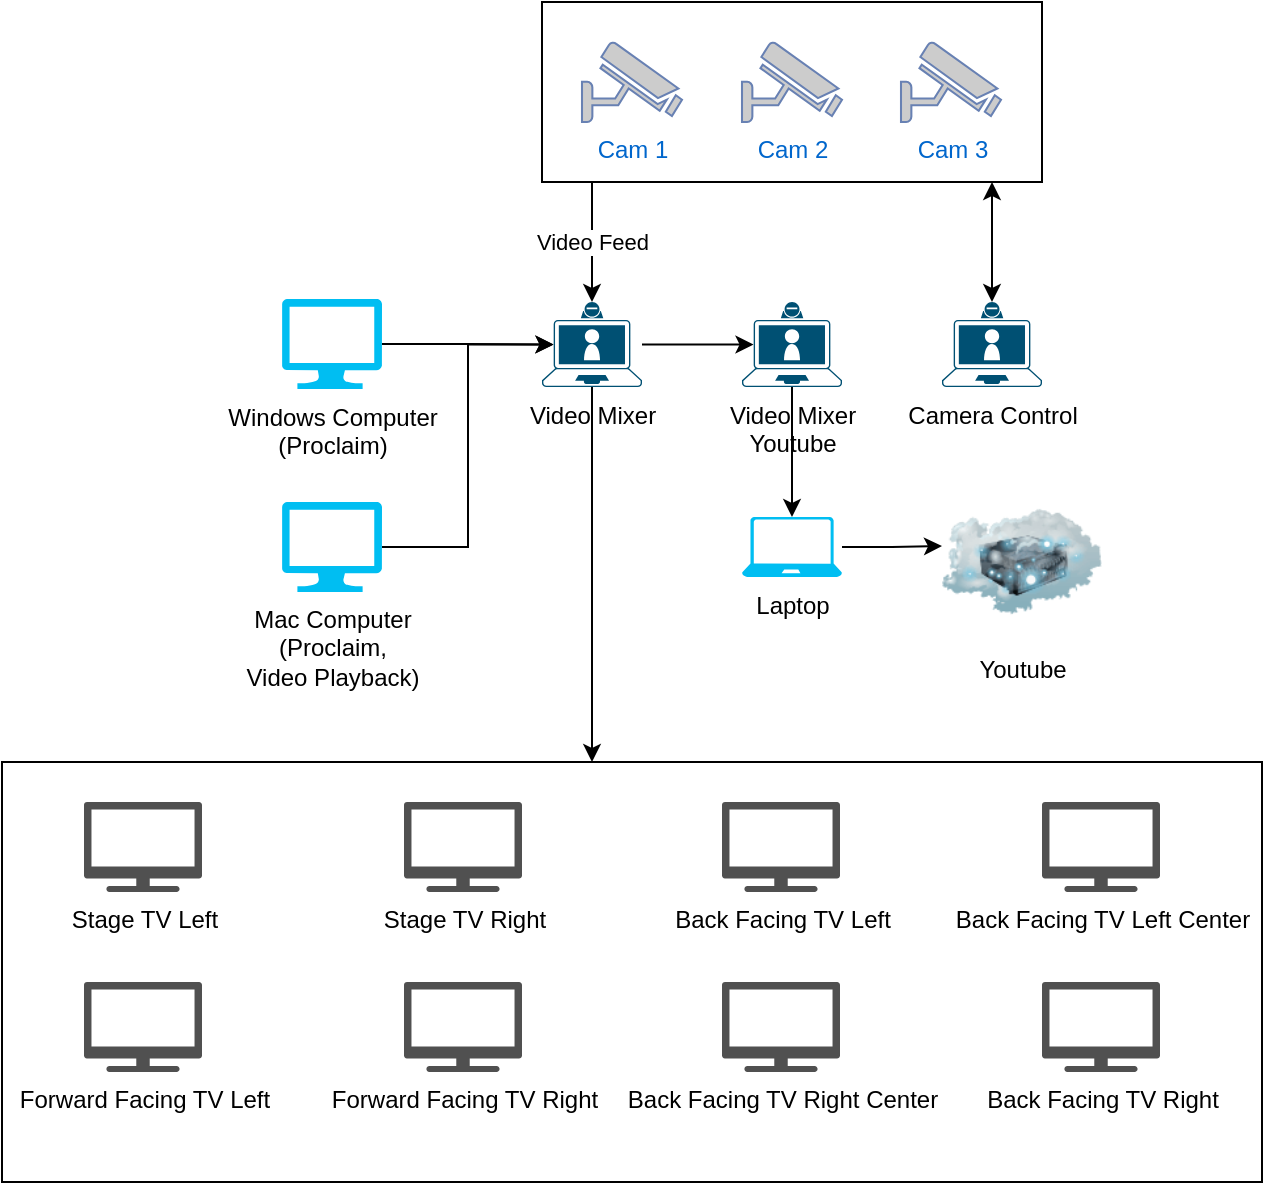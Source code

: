 <mxfile version="20.2.1" type="github" pages="2">
  <diagram id="faIrLtFxFYgLZPx48rNc" name="Current Setup Video">
    <mxGraphModel dx="1306" dy="708" grid="1" gridSize="10" guides="1" tooltips="1" connect="1" arrows="1" fold="1" page="1" pageScale="1" pageWidth="850" pageHeight="1100" math="0" shadow="0">
      <root>
        <mxCell id="0" />
        <mxCell id="1" parent="0" />
        <mxCell id="9TAmfzt4obrFSpWo4Kf9-38" style="edgeStyle=elbowEdgeStyle;rounded=0;orthogonalLoop=1;jettySize=auto;html=1;entryX=0.115;entryY=0.5;entryDx=0;entryDy=0;entryPerimeter=0;startArrow=none;startFill=0;" edge="1" parent="1" source="9TAmfzt4obrFSpWo4Kf9-1" target="9TAmfzt4obrFSpWo4Kf9-3">
          <mxGeometry relative="1" as="geometry" />
        </mxCell>
        <mxCell id="9TAmfzt4obrFSpWo4Kf9-1" value="Windows Computer&lt;br&gt;(Proclaim)" style="verticalLabelPosition=bottom;html=1;verticalAlign=top;align=center;strokeColor=none;fillColor=#00BEF2;shape=mxgraph.azure.computer;pointerEvents=1;" vertex="1" parent="1">
          <mxGeometry x="160" y="178.5" width="50" height="45" as="geometry" />
        </mxCell>
        <mxCell id="9TAmfzt4obrFSpWo4Kf9-39" style="edgeStyle=elbowEdgeStyle;rounded=0;orthogonalLoop=1;jettySize=auto;html=1;entryX=0.115;entryY=0.5;entryDx=0;entryDy=0;entryPerimeter=0;startArrow=none;startFill=0;" edge="1" parent="1" source="9TAmfzt4obrFSpWo4Kf9-2" target="9TAmfzt4obrFSpWo4Kf9-3">
          <mxGeometry relative="1" as="geometry" />
        </mxCell>
        <mxCell id="9TAmfzt4obrFSpWo4Kf9-2" value="Mac Computer&lt;br&gt;(Proclaim,&lt;br&gt;Video Playback)" style="verticalLabelPosition=bottom;html=1;verticalAlign=top;align=center;strokeColor=none;fillColor=#00BEF2;shape=mxgraph.azure.computer;pointerEvents=1;" vertex="1" parent="1">
          <mxGeometry x="160" y="280" width="50" height="45" as="geometry" />
        </mxCell>
        <mxCell id="9TAmfzt4obrFSpWo4Kf9-34" style="edgeStyle=elbowEdgeStyle;rounded=0;orthogonalLoop=1;jettySize=auto;html=1;entryX=0.115;entryY=0.5;entryDx=0;entryDy=0;entryPerimeter=0;startArrow=none;startFill=0;" edge="1" parent="1" source="9TAmfzt4obrFSpWo4Kf9-3" target="9TAmfzt4obrFSpWo4Kf9-15">
          <mxGeometry relative="1" as="geometry" />
        </mxCell>
        <mxCell id="9TAmfzt4obrFSpWo4Kf9-41" style="edgeStyle=elbowEdgeStyle;rounded=0;orthogonalLoop=1;jettySize=auto;html=1;startArrow=none;startFill=0;" edge="1" parent="1" source="9TAmfzt4obrFSpWo4Kf9-3" target="9TAmfzt4obrFSpWo4Kf9-35">
          <mxGeometry relative="1" as="geometry" />
        </mxCell>
        <mxCell id="9TAmfzt4obrFSpWo4Kf9-3" value="Video Mixer" style="points=[[0.13,0.225,0],[0.5,0,0],[0.87,0.225,0],[0.885,0.5,0],[0.985,0.99,0],[0.5,1,0],[0.015,0.99,0],[0.115,0.5,0]];verticalLabelPosition=bottom;sketch=0;html=1;verticalAlign=top;aspect=fixed;align=center;pointerEvents=1;shape=mxgraph.cisco19.laptop_video_client;fillColor=#005073;strokeColor=none;" vertex="1" parent="1">
          <mxGeometry x="290" y="180" width="50" height="42.5" as="geometry" />
        </mxCell>
        <mxCell id="9TAmfzt4obrFSpWo4Kf9-40" style="edgeStyle=elbowEdgeStyle;rounded=0;orthogonalLoop=1;jettySize=auto;html=1;entryX=0.5;entryY=0;entryDx=0;entryDy=0;entryPerimeter=0;startArrow=none;startFill=0;" edge="1" parent="1" source="9TAmfzt4obrFSpWo4Kf9-15" target="9TAmfzt4obrFSpWo4Kf9-18">
          <mxGeometry relative="1" as="geometry" />
        </mxCell>
        <mxCell id="9TAmfzt4obrFSpWo4Kf9-15" value="Video Mixer&lt;br&gt;Youtube" style="points=[[0.13,0.225,0],[0.5,0,0],[0.87,0.225,0],[0.885,0.5,0],[0.985,0.99,0],[0.5,1,0],[0.015,0.99,0],[0.115,0.5,0]];verticalLabelPosition=bottom;sketch=0;html=1;verticalAlign=top;aspect=fixed;align=center;pointerEvents=1;shape=mxgraph.cisco19.laptop_video_client;fillColor=#005073;strokeColor=none;" vertex="1" parent="1">
          <mxGeometry x="390" y="180" width="50" height="42.5" as="geometry" />
        </mxCell>
        <mxCell id="9TAmfzt4obrFSpWo4Kf9-16" value="Youtube" style="image;html=1;image=img/lib/clip_art/networking/Cloud_Server_128x128.png" vertex="1" parent="1">
          <mxGeometry x="490" y="270" width="80" height="80" as="geometry" />
        </mxCell>
        <mxCell id="9TAmfzt4obrFSpWo4Kf9-17" value="Camera Control" style="points=[[0.13,0.225,0],[0.5,0,0],[0.87,0.225,0],[0.885,0.5,0],[0.985,0.99,0],[0.5,1,0],[0.015,0.99,0],[0.115,0.5,0]];verticalLabelPosition=bottom;sketch=0;html=1;verticalAlign=top;aspect=fixed;align=center;pointerEvents=1;shape=mxgraph.cisco19.laptop_video_client;fillColor=#005073;strokeColor=none;" vertex="1" parent="1">
          <mxGeometry x="490" y="180" width="50" height="42.5" as="geometry" />
        </mxCell>
        <mxCell id="9TAmfzt4obrFSpWo4Kf9-42" style="edgeStyle=elbowEdgeStyle;rounded=0;orthogonalLoop=1;jettySize=auto;html=1;entryX=0;entryY=0.4;entryDx=0;entryDy=0;entryPerimeter=0;startArrow=none;startFill=0;" edge="1" parent="1" source="9TAmfzt4obrFSpWo4Kf9-18" target="9TAmfzt4obrFSpWo4Kf9-16">
          <mxGeometry relative="1" as="geometry" />
        </mxCell>
        <mxCell id="9TAmfzt4obrFSpWo4Kf9-18" value="Laptop" style="verticalLabelPosition=bottom;html=1;verticalAlign=top;align=center;strokeColor=none;fillColor=#00BEF2;shape=mxgraph.azure.laptop;pointerEvents=1;" vertex="1" parent="1">
          <mxGeometry x="390" y="287.5" width="50" height="30" as="geometry" />
        </mxCell>
        <mxCell id="9TAmfzt4obrFSpWo4Kf9-24" value="" style="group" vertex="1" connectable="0" parent="1">
          <mxGeometry x="290" y="30" width="250" height="90" as="geometry" />
        </mxCell>
        <mxCell id="9TAmfzt4obrFSpWo4Kf9-21" value="" style="rounded=0;whiteSpace=wrap;html=1;align=left;" vertex="1" parent="9TAmfzt4obrFSpWo4Kf9-24">
          <mxGeometry width="250" height="90" as="geometry" />
        </mxCell>
        <mxCell id="9TAmfzt4obrFSpWo4Kf9-23" value="" style="group" vertex="1" connectable="0" parent="9TAmfzt4obrFSpWo4Kf9-24">
          <mxGeometry x="20" y="20" width="209.5" height="40" as="geometry" />
        </mxCell>
        <mxCell id="9TAmfzt4obrFSpWo4Kf9-4" value="Cam 1" style="fontColor=#0066CC;verticalAlign=top;verticalLabelPosition=bottom;labelPosition=center;align=center;html=1;outlineConnect=0;fillColor=#CCCCCC;strokeColor=#6881B3;gradientColor=none;gradientDirection=north;strokeWidth=2;shape=mxgraph.networks.security_camera;" vertex="1" parent="9TAmfzt4obrFSpWo4Kf9-23">
          <mxGeometry width="50" height="40" as="geometry" />
        </mxCell>
        <mxCell id="9TAmfzt4obrFSpWo4Kf9-5" value="Cam 2" style="fontColor=#0066CC;verticalAlign=top;verticalLabelPosition=bottom;labelPosition=center;align=center;html=1;outlineConnect=0;fillColor=#CCCCCC;strokeColor=#6881B3;gradientColor=none;gradientDirection=north;strokeWidth=2;shape=mxgraph.networks.security_camera;" vertex="1" parent="9TAmfzt4obrFSpWo4Kf9-23">
          <mxGeometry x="80" width="50" height="40" as="geometry" />
        </mxCell>
        <mxCell id="9TAmfzt4obrFSpWo4Kf9-6" value="Cam 3&lt;br&gt;" style="fontColor=#0066CC;verticalAlign=top;verticalLabelPosition=bottom;labelPosition=center;align=center;html=1;outlineConnect=0;fillColor=#CCCCCC;strokeColor=#6881B3;gradientColor=none;gradientDirection=north;strokeWidth=2;shape=mxgraph.networks.security_camera;" vertex="1" parent="9TAmfzt4obrFSpWo4Kf9-23">
          <mxGeometry x="159.5" width="50" height="40" as="geometry" />
        </mxCell>
        <mxCell id="9TAmfzt4obrFSpWo4Kf9-31" value="Video Feed" style="edgeStyle=elbowEdgeStyle;rounded=0;orthogonalLoop=1;jettySize=auto;html=1;startArrow=none;startFill=0;entryX=0.5;entryY=0;entryDx=0;entryDy=0;entryPerimeter=0;" edge="1" parent="1" source="9TAmfzt4obrFSpWo4Kf9-21" target="9TAmfzt4obrFSpWo4Kf9-3">
          <mxGeometry relative="1" as="geometry" />
        </mxCell>
        <mxCell id="9TAmfzt4obrFSpWo4Kf9-33" style="edgeStyle=elbowEdgeStyle;rounded=0;orthogonalLoop=1;jettySize=auto;html=1;startArrow=classic;startFill=1;entryX=0.5;entryY=0;entryDx=0;entryDy=0;entryPerimeter=0;" edge="1" parent="1" source="9TAmfzt4obrFSpWo4Kf9-21" target="9TAmfzt4obrFSpWo4Kf9-17">
          <mxGeometry relative="1" as="geometry" />
        </mxCell>
        <mxCell id="9TAmfzt4obrFSpWo4Kf9-37" value="" style="group" vertex="1" connectable="0" parent="1">
          <mxGeometry x="20" y="410" width="630" height="210" as="geometry" />
        </mxCell>
        <mxCell id="9TAmfzt4obrFSpWo4Kf9-35" value="" style="rounded=0;whiteSpace=wrap;html=1;" vertex="1" parent="9TAmfzt4obrFSpWo4Kf9-37">
          <mxGeometry width="630" height="210" as="geometry" />
        </mxCell>
        <mxCell id="9TAmfzt4obrFSpWo4Kf9-7" value="Stage TV Left&lt;span style=&quot;color: rgba(0, 0, 0, 0); font-family: monospace; font-size: 0px; text-align: start;&quot;&gt;%3CmxGraphModel%3E%3Croot%3E%3CmxCell%20id%3D%220%22%2F%3E%3CmxCell%20id%3D%221%22%20parent%3D%220%22%2F%3E%3CmxCell%20id%3D%222%22%20value%3D%22Cam%201%22%20style%3D%22fontColor%3D%230066CC%3BverticalAlign%3Dtop%3BverticalLabelPosition%3Dbottom%3BlabelPosition%3Dcenter%3Balign%3Dcenter%3Bhtml%3D1%3BoutlineConnect%3D0%3BfillColor%3D%23CCCCCC%3BstrokeColor%3D%236881B3%3BgradientColor%3Dnone%3BgradientDirection%3Dnorth%3BstrokeWidth%3D2%3Bshape%3Dmxgraph.networks.security_camera%3B%22%20vertex%3D%221%22%20parent%3D%221%22%3E%3CmxGeometry%20x%3D%22260%22%20y%3D%2232.5%22%20width%3D%2250%22%20height%3D%2240%22%20as%3D%22geometry%22%2F%3E%3C%2FmxCell%3E%3C%2Froot%3E%3C%2FmxGraphModel%3E&lt;/span&gt;" style="sketch=0;pointerEvents=1;shadow=0;dashed=0;html=1;strokeColor=none;fillColor=#505050;labelPosition=center;verticalLabelPosition=bottom;verticalAlign=top;outlineConnect=0;align=center;shape=mxgraph.office.devices.tv;" vertex="1" parent="9TAmfzt4obrFSpWo4Kf9-37">
          <mxGeometry x="41" y="20" width="59" height="45" as="geometry" />
        </mxCell>
        <mxCell id="9TAmfzt4obrFSpWo4Kf9-8" value="Stage TV Right" style="sketch=0;pointerEvents=1;shadow=0;dashed=0;html=1;strokeColor=none;fillColor=#505050;labelPosition=center;verticalLabelPosition=bottom;verticalAlign=top;outlineConnect=0;align=center;shape=mxgraph.office.devices.tv;" vertex="1" parent="9TAmfzt4obrFSpWo4Kf9-37">
          <mxGeometry x="201" y="20" width="59" height="45" as="geometry" />
        </mxCell>
        <mxCell id="9TAmfzt4obrFSpWo4Kf9-9" value="Forward Facing TV Left" style="sketch=0;pointerEvents=1;shadow=0;dashed=0;html=1;strokeColor=none;fillColor=#505050;labelPosition=center;verticalLabelPosition=bottom;verticalAlign=top;outlineConnect=0;align=center;shape=mxgraph.office.devices.tv;" vertex="1" parent="9TAmfzt4obrFSpWo4Kf9-37">
          <mxGeometry x="41" y="110" width="59" height="45" as="geometry" />
        </mxCell>
        <mxCell id="9TAmfzt4obrFSpWo4Kf9-10" value="Forward Facing TV Right" style="sketch=0;pointerEvents=1;shadow=0;dashed=0;html=1;strokeColor=none;fillColor=#505050;labelPosition=center;verticalLabelPosition=bottom;verticalAlign=top;outlineConnect=0;align=center;shape=mxgraph.office.devices.tv;" vertex="1" parent="9TAmfzt4obrFSpWo4Kf9-37">
          <mxGeometry x="201" y="110" width="59" height="45" as="geometry" />
        </mxCell>
        <mxCell id="9TAmfzt4obrFSpWo4Kf9-11" value="Back Facing TV Left" style="sketch=0;pointerEvents=1;shadow=0;dashed=0;html=1;strokeColor=none;fillColor=#505050;labelPosition=center;verticalLabelPosition=bottom;verticalAlign=top;outlineConnect=0;align=center;shape=mxgraph.office.devices.tv;" vertex="1" parent="9TAmfzt4obrFSpWo4Kf9-37">
          <mxGeometry x="360" y="20" width="59" height="45" as="geometry" />
        </mxCell>
        <mxCell id="9TAmfzt4obrFSpWo4Kf9-12" value="Back Facing TV Left Center" style="sketch=0;pointerEvents=1;shadow=0;dashed=0;html=1;strokeColor=none;fillColor=#505050;labelPosition=center;verticalLabelPosition=bottom;verticalAlign=top;outlineConnect=0;align=center;shape=mxgraph.office.devices.tv;" vertex="1" parent="9TAmfzt4obrFSpWo4Kf9-37">
          <mxGeometry x="520" y="20" width="59" height="45" as="geometry" />
        </mxCell>
        <mxCell id="9TAmfzt4obrFSpWo4Kf9-13" value="Back Facing TV Right Center" style="sketch=0;pointerEvents=1;shadow=0;dashed=0;html=1;strokeColor=none;fillColor=#505050;labelPosition=center;verticalLabelPosition=bottom;verticalAlign=top;outlineConnect=0;align=center;shape=mxgraph.office.devices.tv;" vertex="1" parent="9TAmfzt4obrFSpWo4Kf9-37">
          <mxGeometry x="360" y="110" width="59" height="45" as="geometry" />
        </mxCell>
        <mxCell id="9TAmfzt4obrFSpWo4Kf9-14" value="Back Facing TV Right" style="sketch=0;pointerEvents=1;shadow=0;dashed=0;html=1;strokeColor=none;fillColor=#505050;labelPosition=center;verticalLabelPosition=bottom;verticalAlign=top;outlineConnect=0;align=center;shape=mxgraph.office.devices.tv;" vertex="1" parent="9TAmfzt4obrFSpWo4Kf9-37">
          <mxGeometry x="520" y="110" width="59" height="45" as="geometry" />
        </mxCell>
        <mxCell id="9TAmfzt4obrFSpWo4Kf9-36" style="edgeStyle=elbowEdgeStyle;rounded=0;orthogonalLoop=1;jettySize=auto;html=1;exitX=1;exitY=0.5;exitDx=0;exitDy=0;startArrow=none;startFill=0;" edge="1" parent="9TAmfzt4obrFSpWo4Kf9-37" source="9TAmfzt4obrFSpWo4Kf9-35" target="9TAmfzt4obrFSpWo4Kf9-35">
          <mxGeometry relative="1" as="geometry" />
        </mxCell>
      </root>
    </mxGraphModel>
  </diagram>
  <diagram id="_OfEYvZq7GQqT5NkZOMs" name="Proposed Solution">
    <mxGraphModel dx="1306" dy="708" grid="1" gridSize="10" guides="1" tooltips="1" connect="1" arrows="1" fold="1" page="1" pageScale="1" pageWidth="850" pageHeight="1100" math="0" shadow="0">
      <root>
        <mxCell id="0" />
        <mxCell id="1" parent="0" />
        <mxCell id="sKzG9t90EDunLjr1EjKl-1" style="edgeStyle=elbowEdgeStyle;rounded=0;orthogonalLoop=1;jettySize=auto;html=1;entryX=0.115;entryY=0.5;entryDx=0;entryDy=0;entryPerimeter=0;startArrow=none;startFill=0;" edge="1" parent="1" source="sKzG9t90EDunLjr1EjKl-2" target="sKzG9t90EDunLjr1EjKl-7">
          <mxGeometry relative="1" as="geometry" />
        </mxCell>
        <mxCell id="sKzG9t90EDunLjr1EjKl-43" value="Lyrics Only" style="edgeStyle=elbowEdgeStyle;rounded=0;orthogonalLoop=1;jettySize=auto;html=1;entryX=0.5;entryY=0;entryDx=0;entryDy=0;startArrow=none;startFill=0;dashed=1;" edge="1" parent="1" source="sKzG9t90EDunLjr1EjKl-2" target="sKzG9t90EDunLjr1EjKl-40">
          <mxGeometry relative="1" as="geometry">
            <Array as="points">
              <mxPoint x="70" y="320" />
            </Array>
          </mxGeometry>
        </mxCell>
        <mxCell id="sKzG9t90EDunLjr1EjKl-2" value="Windows Computer&lt;br&gt;(Proclaim)" style="verticalLabelPosition=bottom;html=1;verticalAlign=top;align=center;strokeColor=none;fillColor=#00BEF2;shape=mxgraph.azure.computer;pointerEvents=1;" vertex="1" parent="1">
          <mxGeometry x="160" y="178.5" width="50" height="45" as="geometry" />
        </mxCell>
        <mxCell id="sKzG9t90EDunLjr1EjKl-3" style="edgeStyle=elbowEdgeStyle;rounded=0;orthogonalLoop=1;jettySize=auto;html=1;entryX=0.115;entryY=0.5;entryDx=0;entryDy=0;entryPerimeter=0;startArrow=none;startFill=0;" edge="1" parent="1" source="sKzG9t90EDunLjr1EjKl-4" target="sKzG9t90EDunLjr1EjKl-7">
          <mxGeometry relative="1" as="geometry" />
        </mxCell>
        <mxCell id="sKzG9t90EDunLjr1EjKl-4" value="Mac Computer&lt;br&gt;(Proclaim,&lt;br&gt;Video Playback)" style="verticalLabelPosition=bottom;html=1;verticalAlign=top;align=center;strokeColor=none;fillColor=#00BEF2;shape=mxgraph.azure.computer;pointerEvents=1;" vertex="1" parent="1">
          <mxGeometry x="160" y="280" width="50" height="45" as="geometry" />
        </mxCell>
        <mxCell id="sKzG9t90EDunLjr1EjKl-36" style="edgeStyle=elbowEdgeStyle;rounded=0;orthogonalLoop=1;jettySize=auto;html=1;startArrow=none;startFill=0;" edge="1" parent="1" source="sKzG9t90EDunLjr1EjKl-7" target="sKzG9t90EDunLjr1EjKl-35">
          <mxGeometry relative="1" as="geometry" />
        </mxCell>
        <mxCell id="sKzG9t90EDunLjr1EjKl-39" style="edgeStyle=elbowEdgeStyle;rounded=0;orthogonalLoop=1;jettySize=auto;html=1;entryX=0.115;entryY=0.5;entryDx=0;entryDy=0;entryPerimeter=0;startArrow=none;startFill=0;" edge="1" parent="1" source="sKzG9t90EDunLjr1EjKl-7" target="sKzG9t90EDunLjr1EjKl-9">
          <mxGeometry relative="1" as="geometry" />
        </mxCell>
        <mxCell id="sKzG9t90EDunLjr1EjKl-7" value="Video Mixer" style="points=[[0.13,0.225,0],[0.5,0,0],[0.87,0.225,0],[0.885,0.5,0],[0.985,0.99,0],[0.5,1,0],[0.015,0.99,0],[0.115,0.5,0]];verticalLabelPosition=bottom;sketch=0;html=1;verticalAlign=top;aspect=fixed;align=center;pointerEvents=1;shape=mxgraph.cisco19.laptop_video_client;fillColor=#005073;strokeColor=none;" vertex="1" parent="1">
          <mxGeometry x="290" y="180" width="50" height="42.5" as="geometry" />
        </mxCell>
        <mxCell id="sKzG9t90EDunLjr1EjKl-8" style="edgeStyle=elbowEdgeStyle;rounded=0;orthogonalLoop=1;jettySize=auto;html=1;entryX=0.5;entryY=0;entryDx=0;entryDy=0;entryPerimeter=0;startArrow=none;startFill=0;" edge="1" parent="1" source="sKzG9t90EDunLjr1EjKl-9" target="sKzG9t90EDunLjr1EjKl-13">
          <mxGeometry relative="1" as="geometry" />
        </mxCell>
        <mxCell id="sKzG9t90EDunLjr1EjKl-9" value="Video Mixer&lt;br&gt;Youtube" style="points=[[0.13,0.225,0],[0.5,0,0],[0.87,0.225,0],[0.885,0.5,0],[0.985,0.99,0],[0.5,1,0],[0.015,0.99,0],[0.115,0.5,0]];verticalLabelPosition=bottom;sketch=0;html=1;verticalAlign=top;aspect=fixed;align=center;pointerEvents=1;shape=mxgraph.cisco19.laptop_video_client;fillColor=#005073;strokeColor=none;" vertex="1" parent="1">
          <mxGeometry x="390" y="180" width="50" height="42.5" as="geometry" />
        </mxCell>
        <mxCell id="sKzG9t90EDunLjr1EjKl-10" value="Youtube" style="image;html=1;image=img/lib/clip_art/networking/Cloud_Server_128x128.png" vertex="1" parent="1">
          <mxGeometry x="490" y="270" width="80" height="80" as="geometry" />
        </mxCell>
        <mxCell id="sKzG9t90EDunLjr1EjKl-11" value="Camera Control" style="points=[[0.13,0.225,0],[0.5,0,0],[0.87,0.225,0],[0.885,0.5,0],[0.985,0.99,0],[0.5,1,0],[0.015,0.99,0],[0.115,0.5,0]];verticalLabelPosition=bottom;sketch=0;html=1;verticalAlign=top;aspect=fixed;align=center;pointerEvents=1;shape=mxgraph.cisco19.laptop_video_client;fillColor=#005073;strokeColor=none;" vertex="1" parent="1">
          <mxGeometry x="490" y="180" width="50" height="42.5" as="geometry" />
        </mxCell>
        <mxCell id="sKzG9t90EDunLjr1EjKl-12" style="edgeStyle=elbowEdgeStyle;rounded=0;orthogonalLoop=1;jettySize=auto;html=1;entryX=0;entryY=0.4;entryDx=0;entryDy=0;entryPerimeter=0;startArrow=none;startFill=0;" edge="1" parent="1" source="sKzG9t90EDunLjr1EjKl-13" target="sKzG9t90EDunLjr1EjKl-10">
          <mxGeometry relative="1" as="geometry" />
        </mxCell>
        <mxCell id="sKzG9t90EDunLjr1EjKl-13" value="Laptop" style="verticalLabelPosition=bottom;html=1;verticalAlign=top;align=center;strokeColor=none;fillColor=#00BEF2;shape=mxgraph.azure.laptop;pointerEvents=1;" vertex="1" parent="1">
          <mxGeometry x="390" y="287.5" width="50" height="30" as="geometry" />
        </mxCell>
        <mxCell id="sKzG9t90EDunLjr1EjKl-14" value="" style="group" vertex="1" connectable="0" parent="1">
          <mxGeometry x="290" y="30" width="250" height="90" as="geometry" />
        </mxCell>
        <mxCell id="sKzG9t90EDunLjr1EjKl-15" value="" style="rounded=0;whiteSpace=wrap;html=1;align=left;" vertex="1" parent="sKzG9t90EDunLjr1EjKl-14">
          <mxGeometry width="250" height="90" as="geometry" />
        </mxCell>
        <mxCell id="sKzG9t90EDunLjr1EjKl-16" value="" style="group" vertex="1" connectable="0" parent="sKzG9t90EDunLjr1EjKl-14">
          <mxGeometry x="20" y="20" width="209.5" height="40" as="geometry" />
        </mxCell>
        <mxCell id="sKzG9t90EDunLjr1EjKl-17" value="Cam 1" style="fontColor=#0066CC;verticalAlign=top;verticalLabelPosition=bottom;labelPosition=center;align=center;html=1;outlineConnect=0;fillColor=#CCCCCC;strokeColor=#6881B3;gradientColor=none;gradientDirection=north;strokeWidth=2;shape=mxgraph.networks.security_camera;" vertex="1" parent="sKzG9t90EDunLjr1EjKl-16">
          <mxGeometry width="50" height="40" as="geometry" />
        </mxCell>
        <mxCell id="sKzG9t90EDunLjr1EjKl-18" value="Cam 2" style="fontColor=#0066CC;verticalAlign=top;verticalLabelPosition=bottom;labelPosition=center;align=center;html=1;outlineConnect=0;fillColor=#CCCCCC;strokeColor=#6881B3;gradientColor=none;gradientDirection=north;strokeWidth=2;shape=mxgraph.networks.security_camera;" vertex="1" parent="sKzG9t90EDunLjr1EjKl-16">
          <mxGeometry x="80" width="50" height="40" as="geometry" />
        </mxCell>
        <mxCell id="sKzG9t90EDunLjr1EjKl-19" value="Cam 3&lt;br&gt;" style="fontColor=#0066CC;verticalAlign=top;verticalLabelPosition=bottom;labelPosition=center;align=center;html=1;outlineConnect=0;fillColor=#CCCCCC;strokeColor=#6881B3;gradientColor=none;gradientDirection=north;strokeWidth=2;shape=mxgraph.networks.security_camera;" vertex="1" parent="sKzG9t90EDunLjr1EjKl-16">
          <mxGeometry x="159.5" width="50" height="40" as="geometry" />
        </mxCell>
        <mxCell id="sKzG9t90EDunLjr1EjKl-20" value="Video Feed" style="edgeStyle=elbowEdgeStyle;rounded=0;orthogonalLoop=1;jettySize=auto;html=1;startArrow=none;startFill=0;entryX=0.5;entryY=0;entryDx=0;entryDy=0;entryPerimeter=0;" edge="1" parent="1" source="sKzG9t90EDunLjr1EjKl-15" target="sKzG9t90EDunLjr1EjKl-7">
          <mxGeometry relative="1" as="geometry" />
        </mxCell>
        <mxCell id="sKzG9t90EDunLjr1EjKl-21" style="edgeStyle=elbowEdgeStyle;rounded=0;orthogonalLoop=1;jettySize=auto;html=1;startArrow=classic;startFill=1;entryX=0.5;entryY=0;entryDx=0;entryDy=0;entryPerimeter=0;" edge="1" parent="1" source="sKzG9t90EDunLjr1EjKl-15" target="sKzG9t90EDunLjr1EjKl-11">
          <mxGeometry relative="1" as="geometry" />
        </mxCell>
        <mxCell id="sKzG9t90EDunLjr1EjKl-23" value="" style="rounded=0;whiteSpace=wrap;html=1;" vertex="1" parent="1">
          <mxGeometry x="20" y="510" width="480" height="210" as="geometry" />
        </mxCell>
        <mxCell id="sKzG9t90EDunLjr1EjKl-24" value="Stage TV Left&lt;span style=&quot;color: rgba(0, 0, 0, 0); font-family: monospace; font-size: 0px; text-align: start;&quot;&gt;%3CmxGraphModel%3E%3Croot%3E%3CmxCell%20id%3D%220%22%2F%3E%3CmxCell%20id%3D%221%22%20parent%3D%220%22%2F%3E%3CmxCell%20id%3D%222%22%20value%3D%22Cam%201%22%20style%3D%22fontColor%3D%230066CC%3BverticalAlign%3Dtop%3BverticalLabelPosition%3Dbottom%3BlabelPosition%3Dcenter%3Balign%3Dcenter%3Bhtml%3D1%3BoutlineConnect%3D0%3BfillColor%3D%23CCCCCC%3BstrokeColor%3D%236881B3%3BgradientColor%3Dnone%3BgradientDirection%3Dnorth%3BstrokeWidth%3D2%3Bshape%3Dmxgraph.networks.security_camera%3B%22%20vertex%3D%221%22%20parent%3D%221%22%3E%3CmxGeometry%20x%3D%22260%22%20y%3D%2232.5%22%20width%3D%2250%22%20height%3D%2240%22%20as%3D%22geometry%22%2F%3E%3C%2FmxCell%3E%3C%2Froot%3E%3C%2FmxGraphModel%3E&lt;/span&gt;" style="sketch=0;pointerEvents=1;shadow=0;dashed=0;html=1;strokeColor=none;fillColor=#505050;labelPosition=center;verticalLabelPosition=bottom;verticalAlign=top;outlineConnect=0;align=center;shape=mxgraph.office.devices.tv;" vertex="1" parent="1">
          <mxGeometry x="61" y="530" width="59" height="45" as="geometry" />
        </mxCell>
        <mxCell id="sKzG9t90EDunLjr1EjKl-25" value="Stage TV Right" style="sketch=0;pointerEvents=1;shadow=0;dashed=0;html=1;strokeColor=none;fillColor=#505050;labelPosition=center;verticalLabelPosition=bottom;verticalAlign=top;outlineConnect=0;align=center;shape=mxgraph.office.devices.tv;" vertex="1" parent="1">
          <mxGeometry x="221" y="530" width="59" height="45" as="geometry" />
        </mxCell>
        <mxCell id="sKzG9t90EDunLjr1EjKl-28" value="Back Facing TV Left" style="sketch=0;pointerEvents=1;shadow=0;dashed=0;html=1;strokeColor=none;fillColor=#505050;labelPosition=center;verticalLabelPosition=bottom;verticalAlign=top;outlineConnect=0;align=center;shape=mxgraph.office.devices.tv;" vertex="1" parent="1">
          <mxGeometry x="380" y="530" width="59" height="45" as="geometry" />
        </mxCell>
        <mxCell id="sKzG9t90EDunLjr1EjKl-29" value="Back Facing TV Left Center" style="sketch=0;pointerEvents=1;shadow=0;dashed=0;html=1;strokeColor=none;fillColor=#505050;labelPosition=center;verticalLabelPosition=bottom;verticalAlign=top;outlineConnect=0;align=center;shape=mxgraph.office.devices.tv;" vertex="1" parent="1">
          <mxGeometry x="220" y="620" width="59" height="45" as="geometry" />
        </mxCell>
        <mxCell id="sKzG9t90EDunLjr1EjKl-30" value="Back Facing TV Right Center" style="sketch=0;pointerEvents=1;shadow=0;dashed=0;html=1;strokeColor=none;fillColor=#505050;labelPosition=center;verticalLabelPosition=bottom;verticalAlign=top;outlineConnect=0;align=center;shape=mxgraph.office.devices.tv;" vertex="1" parent="1">
          <mxGeometry x="380" y="620" width="59" height="45" as="geometry" />
        </mxCell>
        <mxCell id="sKzG9t90EDunLjr1EjKl-31" value="Back Facing TV Right" style="sketch=0;pointerEvents=1;shadow=0;dashed=0;html=1;strokeColor=none;fillColor=#505050;labelPosition=center;verticalLabelPosition=bottom;verticalAlign=top;outlineConnect=0;align=center;shape=mxgraph.office.devices.tv;" vertex="1" parent="1">
          <mxGeometry x="61" y="620" width="59" height="45" as="geometry" />
        </mxCell>
        <mxCell id="sKzG9t90EDunLjr1EjKl-32" style="edgeStyle=elbowEdgeStyle;rounded=0;orthogonalLoop=1;jettySize=auto;html=1;exitX=1;exitY=0.5;exitDx=0;exitDy=0;startArrow=none;startFill=0;" edge="1" parent="1" source="sKzG9t90EDunLjr1EjKl-23" target="sKzG9t90EDunLjr1EjKl-23">
          <mxGeometry relative="1" as="geometry" />
        </mxCell>
        <mxCell id="sKzG9t90EDunLjr1EjKl-34" value="" style="group" vertex="1" connectable="0" parent="1">
          <mxGeometry x="570" y="530" width="300" height="180" as="geometry" />
        </mxCell>
        <mxCell id="sKzG9t90EDunLjr1EjKl-33" value="" style="rounded=0;whiteSpace=wrap;html=1;" vertex="1" parent="sKzG9t90EDunLjr1EjKl-34">
          <mxGeometry width="300" height="180" as="geometry" />
        </mxCell>
        <mxCell id="sKzG9t90EDunLjr1EjKl-26" value="Forward Facing TV Left" style="sketch=0;pointerEvents=1;shadow=0;dashed=0;html=1;strokeColor=none;fillColor=#505050;labelPosition=center;verticalLabelPosition=bottom;verticalAlign=top;outlineConnect=0;align=center;shape=mxgraph.office.devices.tv;" vertex="1" parent="sKzG9t90EDunLjr1EjKl-34">
          <mxGeometry x="50" y="52.5" width="59" height="45" as="geometry" />
        </mxCell>
        <mxCell id="sKzG9t90EDunLjr1EjKl-27" value="Forward Facing TV Right" style="sketch=0;pointerEvents=1;shadow=0;dashed=0;html=1;strokeColor=none;fillColor=#505050;labelPosition=center;verticalLabelPosition=bottom;verticalAlign=top;outlineConnect=0;align=center;shape=mxgraph.office.devices.tv;" vertex="1" parent="sKzG9t90EDunLjr1EjKl-34">
          <mxGeometry x="200" y="52.5" width="59" height="45" as="geometry" />
        </mxCell>
        <mxCell id="sKzG9t90EDunLjr1EjKl-38" value="Unedited Video Feed" style="edgeStyle=elbowEdgeStyle;rounded=0;orthogonalLoop=1;jettySize=auto;html=1;entryX=0.615;entryY=0.005;entryDx=0;entryDy=0;entryPerimeter=0;startArrow=none;startFill=0;" edge="1" parent="1" source="sKzG9t90EDunLjr1EjKl-35" target="sKzG9t90EDunLjr1EjKl-23">
          <mxGeometry relative="1" as="geometry" />
        </mxCell>
        <mxCell id="sKzG9t90EDunLjr1EjKl-35" value="Wyrestorm Transmitter" style="image;html=1;image=img/lib/clip_art/networking/Print_Server_128x128.png" vertex="1" parent="1">
          <mxGeometry x="275" y="325" width="80" height="80" as="geometry" />
        </mxCell>
        <mxCell id="sKzG9t90EDunLjr1EjKl-44" style="edgeStyle=elbowEdgeStyle;rounded=0;orthogonalLoop=1;jettySize=auto;html=1;entryX=0.5;entryY=0;entryDx=0;entryDy=0;startArrow=none;startFill=0;dashed=1;" edge="1" parent="1" source="sKzG9t90EDunLjr1EjKl-40" target="sKzG9t90EDunLjr1EjKl-33">
          <mxGeometry relative="1" as="geometry">
            <Array as="points">
              <mxPoint x="720" y="430" />
              <mxPoint x="530" y="430" />
            </Array>
          </mxGeometry>
        </mxCell>
        <mxCell id="sKzG9t90EDunLjr1EjKl-40" value="Wyrestorm Transmitter" style="image;html=1;image=img/lib/clip_art/networking/Print_Server_128x128.png" vertex="1" parent="1">
          <mxGeometry x="30" y="390" width="80" height="80" as="geometry" />
        </mxCell>
      </root>
    </mxGraphModel>
  </diagram>
</mxfile>
